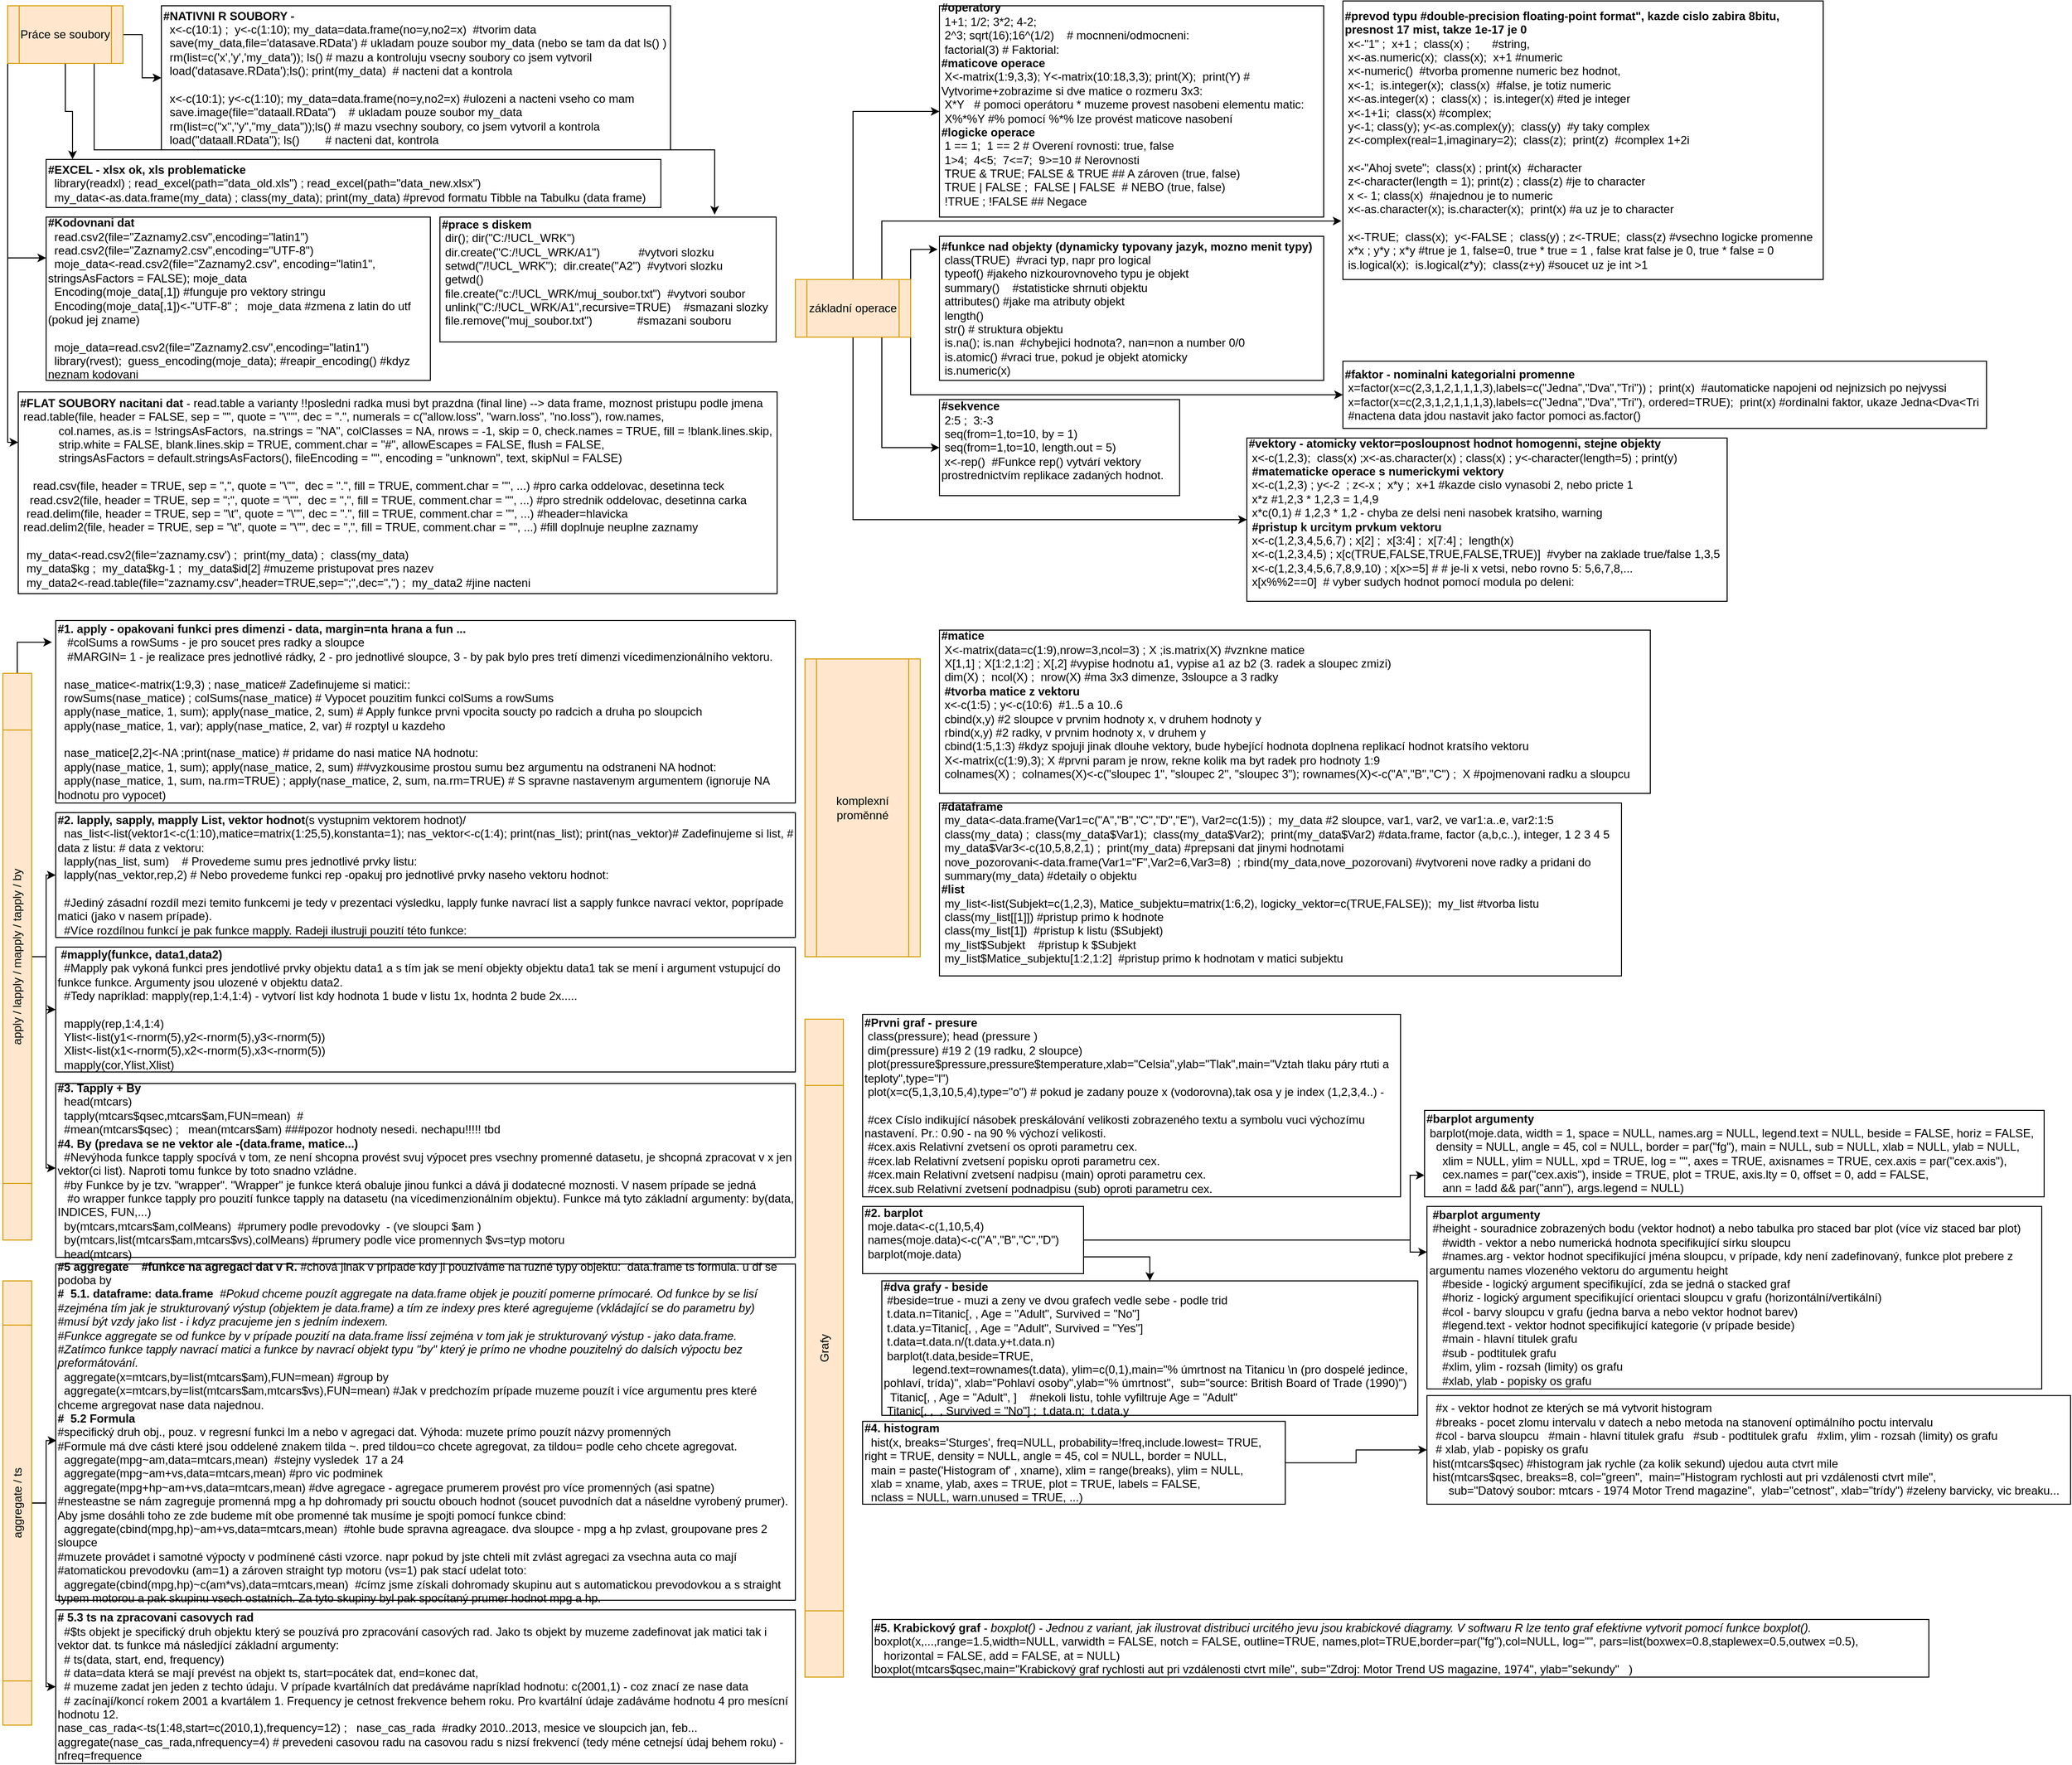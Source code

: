 <mxfile version="12.4.7" type="github">
  <diagram id="MKw7X9UcAvg8FJCNinnX" name="Page-1">
    <mxGraphModel dx="1851" dy="566" grid="1" gridSize="10" guides="1" tooltips="1" connect="1" arrows="1" fold="1" page="1" pageScale="1" pageWidth="827" pageHeight="1169" math="0" shadow="0">
      <root>
        <mxCell id="0"/>
        <mxCell id="1" parent="0"/>
        <mxCell id="dGhhYwrYM2k6FMBEav-u-1" value="&lt;div&gt;&lt;b&gt;#prace s diskem&lt;/b&gt;&lt;/div&gt;&lt;div&gt;&amp;nbsp;dir(); dir(&quot;C:/!UCL_WRK&quot;)&lt;/div&gt;&lt;div&gt;&amp;nbsp;dir.create(&quot;C:/!UCL_WRK/A1&quot;)&amp;nbsp; &amp;nbsp; &amp;nbsp; &amp;nbsp; &amp;nbsp; &amp;nbsp; #vytvori slozku&lt;/div&gt;&lt;div&gt;&amp;nbsp;setwd(&quot;/!UCL_WRK&quot;);&amp;nbsp; dir.create(&quot;A2&quot;)&amp;nbsp; #vytvori slozku&lt;/div&gt;&lt;div&gt;&amp;nbsp;getwd()&lt;/div&gt;&lt;div&gt;&amp;nbsp;file.create(&quot;c:/!UCL_WRK/muj_soubor.txt&quot;)&amp;nbsp; #vytvori soubor&lt;/div&gt;&lt;div&gt;&amp;nbsp;unlink(&quot;C:/!UCL_WRK/A1&quot;,recursive=TRUE)&amp;nbsp; &amp;nbsp; #smazani slozky&lt;/div&gt;&lt;div&gt;&amp;nbsp;file.remove(&quot;muj_soubor.txt&quot;)&amp;nbsp; &amp;nbsp; &amp;nbsp; &amp;nbsp; &amp;nbsp; &amp;nbsp; &amp;nbsp; #smazani souboru&lt;/div&gt;&lt;div&gt;&lt;br&gt;&lt;/div&gt;" style="rounded=0;whiteSpace=wrap;html=1;align=left;" vertex="1" parent="1">
          <mxGeometry x="-370" y="230" width="350" height="130" as="geometry"/>
        </mxCell>
        <mxCell id="dGhhYwrYM2k6FMBEav-u-3" value="&lt;div&gt;&lt;div&gt;&lt;b&gt;#operatory&lt;/b&gt;&lt;/div&gt;&lt;div&gt;&amp;nbsp;1+1; 1/2; 3*2; 4-2;&amp;nbsp;&lt;/div&gt;&lt;div&gt;&amp;nbsp;2^3; sqrt(16);16^(1/2)&amp;nbsp; &amp;nbsp; # mocnneni/odmocneni:&lt;/div&gt;&lt;div&gt;&amp;nbsp;factorial(3) # Faktorial:&lt;/div&gt;&lt;div&gt;&lt;b&gt;#maticove operace&lt;/b&gt;&lt;br&gt;&lt;/div&gt;&lt;div&gt;&amp;nbsp;X&amp;lt;-matrix(1:9,3,3); Y&amp;lt;-matrix(10:18,3,3); print(X);&amp;nbsp; print(Y) # Vytvorime+zobrazime si dve matice o rozmeru 3x3:&lt;/div&gt;&lt;div&gt;&amp;nbsp;X*Y&amp;nbsp; &amp;nbsp;# pomoci operátoru * muzeme provest nasobeni elementu matic:&lt;/div&gt;&lt;div&gt;&amp;nbsp;X%*%Y #% pomocí %*% lze provést maticove nasobení&lt;/div&gt;&lt;div&gt;&lt;b&gt;#logicke operace&lt;/b&gt;&lt;br&gt;&lt;/div&gt;&lt;div&gt;&amp;nbsp;1 == 1;&amp;nbsp; 1 == 2 # Overení rovnosti: true, false&lt;/div&gt;&lt;div&gt;&amp;nbsp;1&amp;gt;4;&amp;nbsp; 4&amp;lt;5;&amp;nbsp; 7&amp;lt;=7;&amp;nbsp; 9&amp;gt;=10 # Nerovnosti&lt;/div&gt;&lt;div&gt;&amp;nbsp;TRUE &amp;amp; TRUE; FALSE &amp;amp; TRUE ## A zároven (true, false)&lt;/div&gt;&lt;div&gt;&amp;nbsp;TRUE | FALSE ;&amp;nbsp; FALSE | FALSE&amp;nbsp; # NEBO (true, false)&lt;/div&gt;&lt;div&gt;&amp;nbsp;!TRUE ; !FALSE ## Negace&lt;/div&gt;&lt;/div&gt;&lt;div&gt;&lt;br&gt;&lt;/div&gt;" style="rounded=0;whiteSpace=wrap;html=1;align=left;" vertex="1" parent="1">
          <mxGeometry x="150" y="10" width="400" height="220" as="geometry"/>
        </mxCell>
        <mxCell id="dGhhYwrYM2k6FMBEav-u-4" value="&lt;div&gt;&lt;b&gt;#funkce nad objekty (dynamicky typovany jazyk, mozno menit typy)&lt;/b&gt;&lt;/div&gt;&lt;div&gt;&amp;nbsp;class(TRUE)&amp;nbsp; #vraci typ, napr pro logical&amp;nbsp;&lt;/div&gt;&lt;div&gt;&amp;nbsp;typeof() #jakeho nizkourovnoveho typu je objekt&lt;/div&gt;&lt;div&gt;&amp;nbsp;summary()&amp;nbsp; &amp;nbsp; #statisticke shrnuti objektu&lt;/div&gt;&lt;div&gt;&amp;nbsp;attributes() #jake ma atributy objekt&lt;/div&gt;&lt;div&gt;&amp;nbsp;length()&lt;/div&gt;&lt;div&gt;&amp;nbsp;str() # struktura objektu&lt;/div&gt;&lt;div&gt;&amp;nbsp;is.na(); is.nan&amp;nbsp; #chybejici hodnota?, nan=non a number 0/0&lt;/div&gt;&lt;div&gt;&amp;nbsp;is.atomic() #vraci true, pokud je objekt atomicky&lt;/div&gt;&lt;div&gt;&amp;nbsp;is.numeric(x)&lt;/div&gt;" style="rounded=0;whiteSpace=wrap;html=1;align=left;" vertex="1" parent="1">
          <mxGeometry x="150" y="250" width="400" height="150" as="geometry"/>
        </mxCell>
        <mxCell id="dGhhYwrYM2k6FMBEav-u-5" value="&lt;div&gt;&lt;b&gt;#prevod typu #double-precision floating-point format&quot;, kazde cislo zabira 8bitu, presnost 17 mist, takze 1e-17 je 0&lt;/b&gt;&lt;/div&gt;&lt;div&gt;&amp;nbsp;x&amp;lt;-&quot;1&quot; ;&amp;nbsp; x+1 ;&amp;nbsp; class(x) ;&amp;nbsp; &amp;nbsp; &amp;nbsp; &amp;nbsp;#string,&lt;/div&gt;&lt;div&gt;&amp;nbsp;x&amp;lt;-as.numeric(x);&amp;nbsp; class(x);&amp;nbsp; x+1 #numeric&lt;/div&gt;&lt;div&gt;&amp;nbsp;x&amp;lt;-numeric()&amp;nbsp; #tvorba promenne numeric bez hodnot,&amp;nbsp;&lt;/div&gt;&lt;div&gt;&amp;nbsp;x&amp;lt;-1;&amp;nbsp; is.integer(x);&amp;nbsp; class(x)&amp;nbsp; #false, je totiz numeric&lt;/div&gt;&lt;div&gt;&amp;nbsp;x&amp;lt;-as.integer(x) ;&amp;nbsp; class(x) ;&amp;nbsp; is.integer(x) #ted je integer&lt;/div&gt;&lt;div&gt;&amp;nbsp;x&amp;lt;-1+1i;&amp;nbsp; class(x) #complex;&amp;nbsp;&lt;/div&gt;&lt;div&gt;&amp;nbsp;y&amp;lt;-1; class(y); y&amp;lt;-as.complex(y);&amp;nbsp; class(y)&amp;nbsp; #y taky complex&lt;/div&gt;&lt;div&gt;&amp;nbsp;z&amp;lt;-complex(real=1,imaginary=2);&amp;nbsp; class(z);&amp;nbsp; print(z)&amp;nbsp; #complex 1+2i&lt;/div&gt;&lt;div&gt;&amp;nbsp;&lt;/div&gt;&lt;div&gt;&amp;nbsp;x&amp;lt;-&quot;Ahoj svete&quot;;&amp;nbsp; class(x) ; print(x)&amp;nbsp; #character&lt;/div&gt;&lt;div&gt;&amp;nbsp;z&amp;lt;-character(length = 1); print(z) ; class(z) #je to character&lt;/div&gt;&lt;div&gt;&amp;nbsp;x &amp;lt;- 1; class(x)&amp;nbsp; #najednou je to numeric&lt;/div&gt;&lt;div&gt;&amp;nbsp;x&amp;lt;-as.character(x); is.character(x);&amp;nbsp; print(x) #a uz je to character&lt;/div&gt;&lt;div&gt;&amp;nbsp;&lt;/div&gt;&lt;div&gt;&amp;nbsp;x&amp;lt;-TRUE;&amp;nbsp; class(x);&amp;nbsp; y&amp;lt;-FALSE ;&amp;nbsp; class(y) ; z&amp;lt;-TRUE;&amp;nbsp; class(z) #vsechno logicke promenne&lt;/div&gt;&lt;div&gt;&amp;nbsp;x*x ; y*y ; x*y #true je 1, false=0, true * true = 1 , false krat false je 0, true * false = 0&lt;/div&gt;&lt;div&gt;&amp;nbsp;is.logical(x);&amp;nbsp; is.logical(z*y);&amp;nbsp; class(z+y) #soucet uz je int &amp;gt;1&lt;/div&gt;" style="rounded=0;whiteSpace=wrap;html=1;align=left;" vertex="1" parent="1">
          <mxGeometry x="570" y="5" width="500" height="290" as="geometry"/>
        </mxCell>
        <mxCell id="dGhhYwrYM2k6FMBEav-u-6" value="&lt;div&gt;&lt;b&gt;#vektory - atomicky vektor=posloupnost hodnot homogenni, stejne objekty&lt;/b&gt;&lt;/div&gt;&lt;div&gt;&amp;nbsp;x&amp;lt;-c(1,2,3);&amp;nbsp; class(x) ;x&amp;lt;-as.character(x) ; class(x) ; y&amp;lt;-character(length=5) ; print(y)&lt;/div&gt;&lt;div&gt;&amp;nbsp;&lt;b&gt;#&lt;/b&gt;&lt;span&gt;&lt;b&gt;matematicke operace s numerickymi vektory&lt;/b&gt;&lt;/span&gt;&lt;/div&gt;&lt;div&gt;&lt;b&gt;&amp;nbsp;&lt;/b&gt;x&amp;lt;-c(1,2,3) ; y&amp;lt;-2&amp;nbsp; ; z&amp;lt;-x ;&amp;nbsp; x*y ;&amp;nbsp; x+1 #kazde cislo vynasobi 2, nebo pricte 1&lt;/div&gt;&lt;div&gt;&amp;nbsp;x*z #1,2,3 * 1,2,3 = 1,4,9&amp;nbsp;&lt;/div&gt;&lt;div&gt;&amp;nbsp;x*c(0,1) # 1,2,3 * 1,2 - chyba ze delsi neni nasobek kratsiho, warning&lt;/div&gt;&lt;div&gt;&amp;nbsp;&lt;span&gt;&lt;b&gt;#pristup k urcitym prvkum vektoru&lt;/b&gt;&lt;/span&gt;&lt;/div&gt;&lt;div&gt;&lt;b&gt;&amp;nbsp;&lt;/b&gt;x&amp;lt;-c(1,2,3,4,5,6,7) ; x[2] ;&amp;nbsp; x[3:4] ;&amp;nbsp; x[7:4] ;&amp;nbsp; length(x)&lt;/div&gt;&lt;div&gt;&amp;nbsp;x&amp;lt;-c(1,2,3,4,5) ; x[c(TRUE,FALSE,TRUE,FALSE,TRUE)]&amp;nbsp; #vyber na zaklade true/false 1,3,5&amp;nbsp;&lt;/div&gt;&lt;div&gt;&amp;nbsp;x&amp;lt;-c(1,2,3,4,5,6,7,8,9,10) ; x[x&amp;gt;=5] # # je-li x vetsi, nebo rovno 5: 5,6,7,8,...&lt;/div&gt;&lt;div&gt;&amp;nbsp;x[x%%2==0]&amp;nbsp; # vyber sudych hodnot pomocí modula po deleni:&amp;nbsp;&lt;/div&gt;&lt;div&gt;&amp;nbsp;&lt;/div&gt;" style="rounded=0;whiteSpace=wrap;html=1;align=left;" vertex="1" parent="1">
          <mxGeometry x="470" y="460" width="500" height="170" as="geometry"/>
        </mxCell>
        <mxCell id="dGhhYwrYM2k6FMBEav-u-8" value="&lt;div&gt;&lt;b&gt;#sekvence&amp;nbsp;&lt;/b&gt;&lt;/div&gt;&lt;div&gt;&amp;nbsp;2:5 ;&amp;nbsp; 3:-3&lt;/div&gt;&lt;div&gt;&amp;nbsp;seq(from=1,to=10, by = 1)&lt;/div&gt;&lt;div&gt;&amp;nbsp;seq(from=1,to=10, length.out = 5)&lt;/div&gt;&lt;div&gt;&amp;nbsp;x&amp;lt;-rep()&amp;nbsp; #Funkce rep() vytvárí vektory prostrednictvím replikace zadaných hodnot.&lt;/div&gt;&lt;div&gt;&lt;br&gt;&lt;/div&gt;" style="rounded=0;whiteSpace=wrap;html=1;align=left;" vertex="1" parent="1">
          <mxGeometry x="150" y="420" width="250" height="100" as="geometry"/>
        </mxCell>
        <mxCell id="dGhhYwrYM2k6FMBEav-u-11" value="&lt;div&gt;&lt;b&gt;#matice&amp;nbsp;&lt;/b&gt;&lt;/div&gt;&lt;div&gt;&amp;nbsp;X&amp;lt;-matrix(data=c(1:9),nrow=3,ncol=3) ; X ;is.matrix(X) #vznkne matice&amp;nbsp;&lt;/div&gt;&lt;div&gt;&amp;nbsp;X[1,1] ; X[1:2,1:2] ; X[,2] #vypise hodnotu a1, vypise a1 az b2 (3. radek a sloupec zmizi)&lt;/div&gt;&lt;div&gt;&amp;nbsp;dim(X) ;&amp;nbsp; ncol(X) ;&amp;nbsp; nrow(X) #ma 3x3 dimenze, 3sloupce a 3 radky&lt;/div&gt;&lt;div&gt;&lt;b&gt;&amp;nbsp;#tvorba matice z vektoru&lt;/b&gt;&lt;br&gt;&lt;/div&gt;&lt;div&gt;&amp;nbsp;x&amp;lt;-c(1:5) ; y&amp;lt;-c(10:6)&amp;nbsp; #1..5 a 10..6&lt;/div&gt;&lt;div&gt;&amp;nbsp;cbind(x,y) #2 sloupce v prvnim hodnoty x, v druhem hodnoty y&lt;/div&gt;&lt;div&gt;&amp;nbsp;rbind(x,y) #2 radky, v prvnim hodnoty x, v druhem y&lt;/div&gt;&lt;div&gt;&amp;nbsp;cbind(1:5,1:3) #kdyz spojuji jinak dlouhe vektory, bude hybející hodnota doplnena replikací hodnot kratsího vektoru&lt;/div&gt;&lt;div&gt;&lt;span&gt;&amp;nbsp;X&amp;lt;-matrix(c(1:9),3); X #prvni param je nrow, rekne kolik ma byt radek pro hodnoty 1:9&lt;/span&gt;&lt;br&gt;&lt;/div&gt;&lt;div&gt;&amp;nbsp;colnames(X) ;&amp;nbsp; colnames(X)&amp;lt;-c(&quot;sloupec 1&quot;, &quot;sloupec 2&quot;, &quot;sloupec 3&quot;); rownames(X)&amp;lt;-c(&quot;A&quot;,&quot;B&quot;,&quot;C&quot;) ;&amp;nbsp; X #pojmenovani radku a sloupcu&lt;/div&gt;&lt;div&gt;&lt;br&gt;&lt;/div&gt;" style="rounded=0;whiteSpace=wrap;html=1;align=left;" vertex="1" parent="1">
          <mxGeometry x="150" y="660" width="740" height="170" as="geometry"/>
        </mxCell>
        <mxCell id="dGhhYwrYM2k6FMBEav-u-12" value="&lt;div&gt;&lt;b&gt;#dataframe&lt;/b&gt;&lt;/div&gt;&lt;div&gt;&amp;nbsp;my_data&amp;lt;-data.frame(Var1=c(&quot;A&quot;,&quot;B&quot;,&quot;C&quot;,&quot;D&quot;,&quot;E&quot;), Var2=c(1:5)) ;&amp;nbsp; my_data #2 sloupce, var1, var2, ve var1:a..e, var2:1:5&lt;/div&gt;&lt;div&gt;&amp;nbsp;class(my_data) ;&amp;nbsp; class(my_data$Var1);&amp;nbsp; class(my_data$Var2);&amp;nbsp; print(my_data$Var2) #data.frame, factor (a,b,c..), integer, 1 2 3 4 5&lt;/div&gt;&lt;div&gt;&amp;nbsp;my_data$Var3&amp;lt;-c(10,5,8,2,1) ;&amp;nbsp; print(my_data) #prepsani dat jinymi hodnotami&lt;/div&gt;&lt;div&gt;&amp;nbsp;nove_pozorovani&amp;lt;-data.frame(Var1=&quot;F&quot;,Var2=6,Var3=8)&amp;nbsp; ; rbind(my_data,nove_pozorovani) #vytvoreni nove radky a pridani do&amp;nbsp;&lt;/div&gt;&lt;div&gt;&amp;nbsp;summary(my_data) #detaily o objektu&lt;/div&gt;&lt;div&gt;&lt;div&gt;&lt;b&gt;#list&lt;/b&gt;&lt;/div&gt;&lt;div&gt;&amp;nbsp;my_list&amp;lt;-list(Subjekt=c(1,2,3), Matice_subjektu=matrix(1:6,2), logicky_vektor=c(TRUE,FALSE));&amp;nbsp; my_list #tvorba listu&lt;/div&gt;&lt;div&gt;&amp;nbsp;class(my_list[[1]]) #pristup primo k hodnote&lt;/div&gt;&lt;div&gt;&amp;nbsp;class(my_list[1])&amp;nbsp; #pristup k listu ($Subjekt)&lt;/div&gt;&lt;div&gt;&amp;nbsp;my_list$Subjekt&amp;nbsp; &amp;nbsp; #pristup k $Subjekt&lt;/div&gt;&lt;div&gt;&amp;nbsp;my_list$Matice_subjektu[1:2,1:2]&amp;nbsp; #pristup primo k hodnotam v matici subjektu&lt;/div&gt;&lt;/div&gt;&lt;div&gt;&lt;br&gt;&lt;/div&gt;" style="rounded=0;whiteSpace=wrap;html=1;align=left;" vertex="1" parent="1">
          <mxGeometry x="150" y="840" width="710" height="180" as="geometry"/>
        </mxCell>
        <mxCell id="dGhhYwrYM2k6FMBEav-u-13" value="&lt;div&gt;&lt;b&gt;#faktor - nominalni kategorialni promenne&lt;/b&gt;&lt;/div&gt;&lt;div&gt;&amp;nbsp;x=factor(x=c(2,3,1,2,1,1,1,3),labels=c(&quot;Jedna&quot;,&quot;Dva&quot;,&quot;Tri&quot;)) ;&amp;nbsp; print(x)&amp;nbsp; #automaticke napojeni od nejnizsich po nejvyssi&lt;/div&gt;&lt;div&gt;&amp;nbsp;x=factor(x=c(2,3,1,2,1,1,1,3),labels=c(&quot;Jedna&quot;,&quot;Dva&quot;,&quot;Tri&quot;), ordered=TRUE);&amp;nbsp; print(x) #ordinalni faktor, ukaze Jedna&amp;lt;Dva&amp;lt;Tri&lt;/div&gt;&lt;div&gt;&amp;nbsp;#nactena data jdou nastavit jako factor pomoci as.factor()&lt;/div&gt;" style="rounded=0;whiteSpace=wrap;html=1;align=left;" vertex="1" parent="1">
          <mxGeometry x="570" y="380" width="670" height="70" as="geometry"/>
        </mxCell>
        <mxCell id="dGhhYwrYM2k6FMBEav-u-14" value="&lt;div&gt;&lt;b&gt;#FLAT SOUBORY nacitani dat &lt;/b&gt;- read.table a varianty !!posledni radka musi byt prazdna (final line) --&amp;gt; data frame, moznost pristupu podle jmena&lt;/div&gt;&lt;div&gt;&amp;nbsp;read.table(file, header = FALSE, sep = &quot;&quot;, quote = &quot;\&quot;&#39;&quot;, dec = &quot;.&quot;, numerals = c(&quot;allow.loss&quot;, &quot;warn.loss&quot;, &quot;no.loss&quot;), row.names,&amp;nbsp;&lt;/div&gt;&lt;div&gt;&amp;nbsp; &amp;nbsp; &amp;nbsp; &amp;nbsp; &amp;nbsp; &amp;nbsp; col.names, as.is = !stringsAsFactors,&amp;nbsp; na.strings = &quot;NA&quot;, colClasses = NA, nrows = -1, skip = 0, check.names = TRUE, fill = !blank.lines.skip,&lt;/div&gt;&lt;div&gt;&amp;nbsp; &amp;nbsp; &amp;nbsp; &amp;nbsp; &amp;nbsp; &amp;nbsp; strip.white = FALSE, blank.lines.skip = TRUE, comment.char = &quot;#&quot;, allowEscapes = FALSE, flush = FALSE,&amp;nbsp;&lt;/div&gt;&lt;div&gt;&amp;nbsp; &amp;nbsp; &amp;nbsp; &amp;nbsp; &amp;nbsp; &amp;nbsp; stringsAsFactors = default.stringsAsFactors(), fileEncoding = &quot;&quot;, encoding = &quot;unknown&quot;, text, skipNul = FALSE)&lt;/div&gt;&lt;div&gt;&amp;nbsp;&amp;nbsp;&lt;/div&gt;&lt;div&gt;&amp;nbsp; &amp;nbsp; read.csv(file, header = TRUE, sep = &quot;,&quot;, quote = &quot;\&quot;&quot;,&amp;nbsp; dec = &quot;.&quot;, fill = TRUE, comment.char = &quot;&quot;, ...) #pro carka oddelovac, desetinna teck&lt;/div&gt;&lt;div&gt;&amp;nbsp; &amp;nbsp;read.csv2(file, header = TRUE, sep = &quot;;&quot;, quote = &quot;\&quot;&quot;,&amp;nbsp; dec = &quot;,&quot;, fill = TRUE, comment.char = &quot;&quot;, ...) #pro strednik oddelovac, desetinna carka&lt;/div&gt;&lt;div&gt;&amp;nbsp; read.delim(file, header = TRUE, sep = &quot;\t&quot;, quote = &quot;\&quot;&quot;, dec = &quot;.&quot;, fill = TRUE, comment.char = &quot;&quot;, ...) #header=hlavicka&lt;/div&gt;&lt;div&gt;&amp;nbsp;read.delim2(file, header = TRUE, sep = &quot;\t&quot;, quote = &quot;\&quot;&quot;, dec = &quot;,&quot;, fill = TRUE, comment.char = &quot;&quot;, ...) #fill doplnuje neuplne zaznamy&lt;/div&gt;&lt;div&gt;&amp;nbsp;&lt;/div&gt;&lt;div&gt;&amp;nbsp; my_data&amp;lt;-read.csv2(file=&#39;zaznamy.csv&#39;) ;&amp;nbsp; print(my_data) ;&amp;nbsp; class(my_data)&lt;/div&gt;&lt;div&gt;&amp;nbsp; my_data$kg ;&amp;nbsp; my_data$kg-1 ;&amp;nbsp; my_data$id[2] #muzeme pristupovat pres nazev&lt;/div&gt;&lt;div&gt;&amp;nbsp; my_data2&amp;lt;-read.table(file=&quot;zaznamy.csv&quot;,header=TRUE,sep=&quot;;&quot;,dec=&quot;,&quot;) ;&amp;nbsp; my_data2 #jine nacteni&lt;/div&gt;" style="rounded=0;whiteSpace=wrap;html=1;align=left;" vertex="1" parent="1">
          <mxGeometry x="-809" y="412" width="790" height="210" as="geometry"/>
        </mxCell>
        <mxCell id="dGhhYwrYM2k6FMBEav-u-15" value="&lt;div&gt;&lt;b&gt;#NATIVNI R SOUBORY -&amp;nbsp; &amp;nbsp;&lt;/b&gt;&lt;/div&gt;&lt;div&gt;&amp;nbsp; x&amp;lt;-c(10:1) ;&amp;nbsp; y&amp;lt;-c(1:10); my_data=data.frame(no=y,no2=x)&amp;nbsp; #tvorim data&lt;/div&gt;&lt;div&gt;&amp;nbsp; save(my_data,file=&#39;datasave.RData&#39;) # ukladam pouze soubor my_data (nebo se tam da dat ls() )&lt;/div&gt;&lt;div&gt;&amp;nbsp; rm(list=c(&#39;x&#39;,&#39;y&#39;,&#39;my_data&#39;)); ls() # mazu a kontroluju vsecny soubory co jsem vytvoril&lt;/div&gt;&lt;div&gt;&amp;nbsp; load(&#39;datasave.RData&#39;);ls(); print(my_data)&amp;nbsp; # nacteni dat a kontrola&lt;/div&gt;&lt;div&gt;&amp;nbsp;&amp;nbsp;&lt;/div&gt;&lt;div&gt;&amp;nbsp; x&amp;lt;-c(10:1); y&amp;lt;-c(1:10); my_data=data.frame(no=y,no2=x) #ulozeni a nacteni vseho co mam&lt;/div&gt;&lt;div&gt;&amp;nbsp; save.image(file=&quot;dataall.RData&quot;)&amp;nbsp; &amp;nbsp; # ukladam pouze soubor my_data&lt;/div&gt;&lt;div&gt;&amp;nbsp; rm(list=c(&quot;x&quot;,&quot;y&quot;,&quot;my_data&quot;));ls() # mazu vsechny soubory, co jsem vytvoril a kontrola&lt;/div&gt;&lt;div&gt;&amp;nbsp; load(&quot;dataall.RData&quot;); ls()&amp;nbsp; &amp;nbsp; &amp;nbsp; &amp;nbsp; # nacteni dat, kontrola&lt;/div&gt;" style="rounded=0;whiteSpace=wrap;html=1;align=left;" vertex="1" parent="1">
          <mxGeometry x="-660" y="10" width="530" height="150" as="geometry"/>
        </mxCell>
        <mxCell id="dGhhYwrYM2k6FMBEav-u-16" value="&lt;div&gt;&lt;b&gt;#EXCEL - xlsx ok, xls problematicke&lt;/b&gt;&lt;/div&gt;&lt;div&gt;&amp;nbsp; library(readxl) ; read_excel(path=&quot;data_old.xls&quot;) ; read_excel(path=&quot;data_new.xlsx&quot;)&lt;/div&gt;&lt;div&gt;&amp;nbsp; my_data&amp;lt;-as.data.frame(my_data) ; class(my_data); print(my_data) #prevod formatu Tibble na Tabulku (data frame)&lt;/div&gt;" style="rounded=0;whiteSpace=wrap;html=1;align=left;" vertex="1" parent="1">
          <mxGeometry x="-780" y="170.0" width="640" height="50" as="geometry"/>
        </mxCell>
        <mxCell id="dGhhYwrYM2k6FMBEav-u-17" value="&lt;div&gt;&amp;nbsp;&amp;nbsp;&lt;/div&gt;&lt;div&gt;&lt;b&gt;#Kodovnani dat&lt;/b&gt;&lt;/div&gt;&lt;div&gt;&amp;nbsp; read.csv2(file=&quot;Zaznamy2.csv&quot;,encoding=&quot;latin1&quot;)&lt;/div&gt;&lt;div&gt;&amp;nbsp; read.csv2(file=&quot;Zaznamy2.csv&quot;,encoding=&quot;UTF-8&quot;)&lt;/div&gt;&lt;div&gt;&amp;nbsp; moje_data&amp;lt;-read.csv2(file=&quot;Zaznamy2.csv&quot;, encoding=&quot;latin1&quot;, stringsAsFactors = FALSE); moje_data&lt;/div&gt;&lt;div&gt;&amp;nbsp; Encoding(moje_data[,1]) #funguje pro vektory stringu&lt;/div&gt;&lt;div&gt;&amp;nbsp; Encoding(moje_data[,1])&amp;lt;-&quot;UTF-8&quot; ;&amp;nbsp; &amp;nbsp;moje_data #zmena z latin do utf (pokud jej zname)&lt;/div&gt;&lt;div&gt;&amp;nbsp;&amp;nbsp;&lt;/div&gt;&lt;div&gt;&amp;nbsp; moje_data=read.csv2(file=&quot;Zaznamy2.csv&quot;,encoding=&quot;latin1&quot;)&amp;nbsp;&lt;/div&gt;&lt;div&gt;&amp;nbsp; library(rvest);&amp;nbsp; guess_encoding(moje_data); #reapir_encoding() #kdyz neznam kodovani&lt;span&gt;&amp;nbsp;&lt;/span&gt;&lt;/div&gt;&lt;div&gt;&amp;nbsp;&amp;nbsp;&lt;/div&gt;" style="rounded=0;whiteSpace=wrap;html=1;align=left;" vertex="1" parent="1">
          <mxGeometry x="-780" y="230" width="400" height="170" as="geometry"/>
        </mxCell>
        <mxCell id="dGhhYwrYM2k6FMBEav-u-19" style="edgeStyle=orthogonalEdgeStyle;rounded=0;orthogonalLoop=1;jettySize=auto;html=1;" edge="1" parent="1" source="dGhhYwrYM2k6FMBEav-u-18" target="dGhhYwrYM2k6FMBEav-u-15">
          <mxGeometry relative="1" as="geometry"/>
        </mxCell>
        <mxCell id="dGhhYwrYM2k6FMBEav-u-20" style="edgeStyle=orthogonalEdgeStyle;rounded=0;orthogonalLoop=1;jettySize=auto;html=1;entryX=0.043;entryY=-0.004;entryDx=0;entryDy=0;entryPerimeter=0;" edge="1" parent="1" source="dGhhYwrYM2k6FMBEav-u-18" target="dGhhYwrYM2k6FMBEav-u-16">
          <mxGeometry relative="1" as="geometry"/>
        </mxCell>
        <mxCell id="dGhhYwrYM2k6FMBEav-u-21" style="edgeStyle=orthogonalEdgeStyle;rounded=0;orthogonalLoop=1;jettySize=auto;html=1;exitX=0;exitY=1;exitDx=0;exitDy=0;entryX=0;entryY=0.25;entryDx=0;entryDy=0;" edge="1" parent="1" source="dGhhYwrYM2k6FMBEav-u-18" target="dGhhYwrYM2k6FMBEav-u-17">
          <mxGeometry relative="1" as="geometry"/>
        </mxCell>
        <mxCell id="dGhhYwrYM2k6FMBEav-u-22" style="edgeStyle=orthogonalEdgeStyle;rounded=0;orthogonalLoop=1;jettySize=auto;html=1;exitX=0.75;exitY=1;exitDx=0;exitDy=0;entryX=0.817;entryY=-0.02;entryDx=0;entryDy=0;entryPerimeter=0;" edge="1" parent="1" source="dGhhYwrYM2k6FMBEav-u-18" target="dGhhYwrYM2k6FMBEav-u-1">
          <mxGeometry relative="1" as="geometry">
            <Array as="points">
              <mxPoint x="-730" y="160"/>
              <mxPoint x="-84" y="160"/>
            </Array>
          </mxGeometry>
        </mxCell>
        <mxCell id="dGhhYwrYM2k6FMBEav-u-46" style="edgeStyle=orthogonalEdgeStyle;rounded=0;orthogonalLoop=1;jettySize=auto;html=1;exitX=0;exitY=1;exitDx=0;exitDy=0;entryX=0;entryY=0.25;entryDx=0;entryDy=0;" edge="1" parent="1" source="dGhhYwrYM2k6FMBEav-u-18" target="dGhhYwrYM2k6FMBEav-u-14">
          <mxGeometry relative="1" as="geometry">
            <Array as="points">
              <mxPoint x="-820" y="465"/>
            </Array>
          </mxGeometry>
        </mxCell>
        <mxCell id="dGhhYwrYM2k6FMBEav-u-18" value="Práce se soubory" style="shape=process;whiteSpace=wrap;html=1;backgroundOutline=1;fillColor=#ffe6cc;strokeColor=#d79b00;" vertex="1" parent="1">
          <mxGeometry x="-820" y="10" width="120" height="60" as="geometry"/>
        </mxCell>
        <mxCell id="dGhhYwrYM2k6FMBEav-u-25" style="edgeStyle=orthogonalEdgeStyle;rounded=0;orthogonalLoop=1;jettySize=auto;html=1;exitX=0.5;exitY=0;exitDx=0;exitDy=0;entryX=0;entryY=0.5;entryDx=0;entryDy=0;" edge="1" parent="1" source="dGhhYwrYM2k6FMBEav-u-23" target="dGhhYwrYM2k6FMBEav-u-3">
          <mxGeometry relative="1" as="geometry"/>
        </mxCell>
        <mxCell id="dGhhYwrYM2k6FMBEav-u-26" style="edgeStyle=orthogonalEdgeStyle;rounded=0;orthogonalLoop=1;jettySize=auto;html=1;exitX=0.75;exitY=0;exitDx=0;exitDy=0;entryX=-0.003;entryY=0.79;entryDx=0;entryDy=0;entryPerimeter=0;" edge="1" parent="1" source="dGhhYwrYM2k6FMBEav-u-23" target="dGhhYwrYM2k6FMBEav-u-5">
          <mxGeometry relative="1" as="geometry"/>
        </mxCell>
        <mxCell id="dGhhYwrYM2k6FMBEav-u-27" style="edgeStyle=orthogonalEdgeStyle;rounded=0;orthogonalLoop=1;jettySize=auto;html=1;exitX=1;exitY=0;exitDx=0;exitDy=0;entryX=-0.005;entryY=0.091;entryDx=0;entryDy=0;entryPerimeter=0;" edge="1" parent="1" source="dGhhYwrYM2k6FMBEav-u-23" target="dGhhYwrYM2k6FMBEav-u-4">
          <mxGeometry relative="1" as="geometry"/>
        </mxCell>
        <mxCell id="dGhhYwrYM2k6FMBEav-u-28" style="edgeStyle=orthogonalEdgeStyle;rounded=0;orthogonalLoop=1;jettySize=auto;html=1;exitX=1;exitY=1;exitDx=0;exitDy=0;entryX=0;entryY=0.5;entryDx=0;entryDy=0;" edge="1" parent="1" source="dGhhYwrYM2k6FMBEav-u-23" target="dGhhYwrYM2k6FMBEav-u-13">
          <mxGeometry relative="1" as="geometry"/>
        </mxCell>
        <mxCell id="dGhhYwrYM2k6FMBEav-u-29" style="edgeStyle=orthogonalEdgeStyle;rounded=0;orthogonalLoop=1;jettySize=auto;html=1;exitX=0.75;exitY=1;exitDx=0;exitDy=0;entryX=0;entryY=0.5;entryDx=0;entryDy=0;" edge="1" parent="1" source="dGhhYwrYM2k6FMBEav-u-23" target="dGhhYwrYM2k6FMBEav-u-8">
          <mxGeometry relative="1" as="geometry"/>
        </mxCell>
        <mxCell id="dGhhYwrYM2k6FMBEav-u-30" style="edgeStyle=orthogonalEdgeStyle;rounded=0;orthogonalLoop=1;jettySize=auto;html=1;exitX=0.5;exitY=1;exitDx=0;exitDy=0;entryX=0;entryY=0.5;entryDx=0;entryDy=0;" edge="1" parent="1" source="dGhhYwrYM2k6FMBEav-u-23" target="dGhhYwrYM2k6FMBEav-u-6">
          <mxGeometry relative="1" as="geometry"/>
        </mxCell>
        <mxCell id="dGhhYwrYM2k6FMBEav-u-23" value="základní operace" style="shape=process;whiteSpace=wrap;html=1;backgroundOutline=1;fillColor=#ffe6cc;strokeColor=#d79b00;" vertex="1" parent="1">
          <mxGeometry y="295" width="120" height="60" as="geometry"/>
        </mxCell>
        <mxCell id="dGhhYwrYM2k6FMBEav-u-24" value="komplexní proměnné" style="shape=process;whiteSpace=wrap;html=1;backgroundOutline=1;fillColor=#ffe6cc;strokeColor=#d79b00;" vertex="1" parent="1">
          <mxGeometry x="10" y="690" width="120" height="310" as="geometry"/>
        </mxCell>
        <mxCell id="dGhhYwrYM2k6FMBEav-u-31" value="&lt;div&gt;&lt;b&gt;#Prvni graf - presure&lt;/b&gt;&lt;/div&gt;&lt;div&gt;&amp;nbsp;class(pressure); head (pressure )&lt;/div&gt;&lt;div&gt;&amp;nbsp;dim(pressure) #19 2 (19 radku, 2 sloupce)&lt;/div&gt;&lt;div&gt;&amp;nbsp;plot(pressure$pressure,pressure$temperature,xlab=&quot;Celsia&quot;,ylab=&quot;Tlak&quot;,main=&quot;Vztah tlaku páry rtuti a teploty&quot;,type=&quot;l&quot;)&lt;/div&gt;&lt;div&gt;&amp;nbsp;plot(x=c(5,1,3,10,5,4),type=&quot;o&quot;) # pokud je zadany pouze x (vodorovna),tak osa y je index (1,2,3,4..) -&amp;nbsp;&lt;/div&gt;&lt;div&gt;&amp;nbsp;&lt;/div&gt;&lt;div&gt;&amp;nbsp;#cex&lt;span style=&quot;white-space: pre&quot;&gt;	&lt;/span&gt;Císlo indikující násobek preskálování velikosti zobrazeného textu a symbolu vuci výchozímu nastavení. Pr.: 0.90 - na 90 % výchozí velikosti.&lt;/div&gt;&lt;div&gt;&amp;nbsp;#cex.axis&lt;span style=&quot;white-space: pre&quot;&gt;	&lt;/span&gt;Relativní zvetsení os oproti parametru cex.&lt;/div&gt;&lt;div&gt;&amp;nbsp;#cex.lab&lt;span style=&quot;white-space: pre&quot;&gt;	&lt;/span&gt;Relativní zvetsení popisku oproti parametru cex.&lt;/div&gt;&lt;div&gt;&amp;nbsp;#cex.main&lt;span style=&quot;white-space: pre&quot;&gt;	&lt;/span&gt;Relativní zvetsení nadpisu (main) oproti parametru cex.&lt;/div&gt;&lt;div&gt;&amp;nbsp;#cex.sub&lt;span style=&quot;white-space: pre&quot;&gt;	&lt;/span&gt;Relativní zvetsení podnadpisu (sub) oproti parametru cex.&lt;/div&gt;" style="rounded=0;whiteSpace=wrap;html=1;align=left;" vertex="1" parent="1">
          <mxGeometry x="70" y="1060" width="560" height="190" as="geometry"/>
        </mxCell>
        <mxCell id="dGhhYwrYM2k6FMBEav-u-32" value="Grafy" style="shape=process;whiteSpace=wrap;html=1;backgroundOutline=1;fillColor=#ffe6cc;strokeColor=#d79b00;rotation=-90;" vertex="1" parent="1">
          <mxGeometry x="-312.5" y="1387.5" width="685" height="40" as="geometry"/>
        </mxCell>
        <mxCell id="dGhhYwrYM2k6FMBEav-u-39" style="edgeStyle=orthogonalEdgeStyle;rounded=0;orthogonalLoop=1;jettySize=auto;html=1;entryX=0;entryY=0.75;entryDx=0;entryDy=0;" edge="1" parent="1" source="dGhhYwrYM2k6FMBEav-u-33" target="dGhhYwrYM2k6FMBEav-u-34">
          <mxGeometry relative="1" as="geometry">
            <Array as="points">
              <mxPoint x="640" y="1295"/>
              <mxPoint x="640" y="1228"/>
            </Array>
          </mxGeometry>
        </mxCell>
        <mxCell id="dGhhYwrYM2k6FMBEav-u-40" style="edgeStyle=orthogonalEdgeStyle;rounded=0;orthogonalLoop=1;jettySize=auto;html=1;exitX=1;exitY=0.5;exitDx=0;exitDy=0;entryX=0;entryY=0.25;entryDx=0;entryDy=0;" edge="1" parent="1" source="dGhhYwrYM2k6FMBEav-u-33" target="dGhhYwrYM2k6FMBEav-u-35">
          <mxGeometry relative="1" as="geometry">
            <mxPoint x="550" y="1295" as="targetPoint"/>
            <Array as="points">
              <mxPoint x="640" y="1295"/>
              <mxPoint x="640" y="1308"/>
            </Array>
          </mxGeometry>
        </mxCell>
        <mxCell id="dGhhYwrYM2k6FMBEav-u-41" style="edgeStyle=orthogonalEdgeStyle;rounded=0;orthogonalLoop=1;jettySize=auto;html=1;exitX=1;exitY=0.75;exitDx=0;exitDy=0;entryX=0.5;entryY=0;entryDx=0;entryDy=0;" edge="1" parent="1" source="dGhhYwrYM2k6FMBEav-u-33" target="dGhhYwrYM2k6FMBEav-u-36">
          <mxGeometry relative="1" as="geometry"/>
        </mxCell>
        <mxCell id="dGhhYwrYM2k6FMBEav-u-33" value="&lt;div&gt;&lt;b&gt;#2. barplot&lt;/b&gt;&lt;/div&gt;&lt;div&gt;&amp;nbsp;moje.data&amp;lt;-c(1,10,5,4)&lt;/div&gt;&lt;div&gt;&amp;nbsp;names(moje.data)&amp;lt;-c(&quot;A&quot;,&quot;B&quot;,&quot;C&quot;,&quot;D&quot;)&lt;/div&gt;&lt;div&gt;&amp;nbsp;barplot(moje.data)&lt;/div&gt;&lt;div&gt;&lt;br&gt;&lt;/div&gt;" style="rounded=0;whiteSpace=wrap;html=1;align=left;" vertex="1" parent="1">
          <mxGeometry x="70" y="1260" width="230" height="70" as="geometry"/>
        </mxCell>
        <mxCell id="dGhhYwrYM2k6FMBEav-u-34" value="&lt;div&gt;&lt;b&gt;#barplot argumenty&lt;/b&gt;&lt;/div&gt;&lt;div&gt;&amp;nbsp;barplot(moje.data, width = 1, space = NULL,&amp;nbsp;&lt;span&gt;names.arg = NULL, legend.text = NULL, beside = FALSE,&lt;/span&gt;&lt;span&gt;&amp;nbsp;horiz = FALSE,&amp;nbsp; &amp;nbsp; &amp;nbsp; &amp;nbsp;density = NULL, angle = 45,&amp;nbsp;&lt;/span&gt;&lt;span&gt;col = NULL, border = par(&quot;fg&quot;),&amp;nbsp;&lt;/span&gt;&lt;span&gt;main = NULL, sub = NULL, xlab = NULL, ylab = NULL,&lt;/span&gt;&lt;/div&gt;&lt;div&gt;&amp;nbsp; &amp;nbsp; &amp;nbsp;xlim = NULL, ylim = NULL, xpd = TRUE, log = &quot;&quot;,&lt;span&gt;&amp;nbsp;axes = TRUE, axisnames = TRUE,&amp;nbsp;&lt;/span&gt;&lt;span&gt;cex.axis = par(&quot;cex.axis&quot;),&amp;nbsp; &amp;nbsp; &amp;nbsp; &amp;nbsp; &amp;nbsp; &amp;nbsp; &amp;nbsp; &amp;nbsp; &amp;nbsp;cex.names = par(&quot;cex.axis&quot;),&amp;nbsp;&lt;/span&gt;&lt;span&gt;inside = TRUE, plot = TRUE, axis.lty = 0, offset = 0,&amp;nbsp;&lt;/span&gt;&lt;span&gt;add = FALSE,&amp;nbsp;&lt;/span&gt;&lt;/div&gt;&lt;div&gt;&lt;span&gt;&amp;nbsp; &amp;nbsp; &amp;nbsp;ann = !add &amp;amp;&amp;amp; par(&quot;ann&quot;), args.legend = NULL)&lt;/span&gt;&lt;/div&gt;" style="rounded=0;whiteSpace=wrap;html=1;align=left;" vertex="1" parent="1">
          <mxGeometry x="655" y="1160" width="645" height="90" as="geometry"/>
        </mxCell>
        <mxCell id="dGhhYwrYM2k6FMBEav-u-35" value="&lt;div&gt;&amp;nbsp;&lt;b&gt;#barplot argumenty&lt;/b&gt;&lt;/div&gt;&lt;div&gt;&amp;nbsp;#height - souradnice zobrazených bodu (vektor hodnot) a nebo tabulka pro staced bar plot (více viz staced bar plot)&lt;/div&gt;&lt;div&gt;&amp;nbsp; &amp;nbsp; #width - vektor a nebo numerická hodnota specifikující sírku sloupcu&lt;/div&gt;&lt;div&gt;&amp;nbsp; &amp;nbsp; #names.arg - vektor hodnot specifikující jména sloupcu, v prípade, kdy není zadefinovaný, funkce plot prebere z argumentu names vlozeného vektoru do argumentu height&lt;/div&gt;&lt;div&gt;&amp;nbsp; &amp;nbsp; #beside - logický argument specifikující, zda se jedná o stacked graf&lt;/div&gt;&lt;div&gt;&amp;nbsp; &amp;nbsp; #horiz - logický argument specifikující orientaci sloupcu v grafu (horizontální/vertikální)&lt;/div&gt;&lt;div&gt;&amp;nbsp; &amp;nbsp; #col - barvy sloupcu v grafu (jedna barva a nebo vektor hodnot barev)&lt;/div&gt;&lt;div&gt;&amp;nbsp; &amp;nbsp; #legend.text - vektor hodnot specifikující kategorie (v prípade beside)&lt;/div&gt;&lt;div&gt;&amp;nbsp; &amp;nbsp; #main - hlavní titulek grafu&lt;/div&gt;&lt;div&gt;&amp;nbsp; &amp;nbsp; #sub - podtitulek grafu&lt;/div&gt;&lt;div&gt;&amp;nbsp; &amp;nbsp; #xlim, ylim - rozsah (limity) os grafu&lt;/div&gt;&lt;div&gt;&amp;nbsp; &amp;nbsp; #xlab, ylab - popisky os grafu&lt;/div&gt;" style="rounded=0;whiteSpace=wrap;html=1;align=left;" vertex="1" parent="1">
          <mxGeometry x="657.5" y="1260" width="640" height="190" as="geometry"/>
        </mxCell>
        <mxCell id="dGhhYwrYM2k6FMBEav-u-36" value="&lt;b&gt;#dva grafy - beside&lt;br&gt;&lt;/b&gt;&lt;div&gt;&amp;nbsp;#beside=true - muzi a zeny ve dvou grafech vedle sebe - podle trid&lt;/div&gt;&lt;div&gt;&amp;nbsp;t.data.n=Titanic[, , Age = &quot;Adult&quot;, Survived = &quot;No&quot;]&lt;/div&gt;&lt;div&gt;&amp;nbsp;t.data.y=Titanic[, , Age = &quot;Adult&quot;, Survived = &quot;Yes&quot;]&lt;/div&gt;&lt;div&gt;&amp;nbsp;t.data=t.data.n/(t.data.y+t.data.n)&lt;/div&gt;&lt;div&gt;&amp;nbsp;barplot(t.data,beside=TRUE,&lt;/div&gt;&lt;div&gt;&amp;nbsp; &amp;nbsp; &amp;nbsp; &amp;nbsp; &amp;nbsp;legend.text=rownames(t.data),&amp;nbsp;&lt;span&gt;ylim=c(0,1),main=&quot;% úmrtnost na Titanicu \n (pro dospelé jedince, pohlaví, trída)&quot;,&amp;nbsp;&lt;/span&gt;&lt;span&gt;xlab=&quot;Pohlaví osoby&quot;,ylab=&quot;% úmrtnost&quot;,&amp;nbsp;&lt;/span&gt;&lt;span&gt;&amp;nbsp;sub=&quot;source: British Board of Trade (1990)&quot;)&lt;/span&gt;&lt;/div&gt;&lt;div&gt;&amp;nbsp;&lt;span&gt;&amp;nbsp;Titanic[, , Age = &quot;Adult&quot;, ]&amp;nbsp; &amp;nbsp; #nekoli listu, tohle vyfiltruje Age = &quot;Adult&quot;&amp;nbsp;&lt;/span&gt;&lt;/div&gt;&lt;div&gt;&amp;nbsp;Titanic[, ,&amp;nbsp; , Survived = &quot;No&quot;] ;&amp;nbsp; t.data.n;&amp;nbsp; t.data.y&lt;span&gt;&amp;nbsp;&lt;/span&gt;&lt;/div&gt;" style="rounded=0;whiteSpace=wrap;html=1;align=left;" vertex="1" parent="1">
          <mxGeometry x="90" y="1337.5" width="558" height="140" as="geometry"/>
        </mxCell>
        <mxCell id="dGhhYwrYM2k6FMBEav-u-62" style="edgeStyle=orthogonalEdgeStyle;rounded=0;orthogonalLoop=1;jettySize=auto;html=1;exitX=1;exitY=0.5;exitDx=0;exitDy=0;" edge="1" parent="1" source="dGhhYwrYM2k6FMBEav-u-37" target="dGhhYwrYM2k6FMBEav-u-38">
          <mxGeometry relative="1" as="geometry"/>
        </mxCell>
        <mxCell id="dGhhYwrYM2k6FMBEav-u-37" value="&lt;div&gt;&lt;b&gt;#4. histogram&lt;/b&gt;&lt;/div&gt;&lt;div&gt;&amp;nbsp; hist(x, breaks=&#39;Sturges&#39;,&amp;nbsp;&lt;span&gt;freq=NULL, probability=!freq,&lt;/span&gt;&lt;span&gt;include.lowest= TRUE,&amp;nbsp; &amp;nbsp; right = TRUE,&amp;nbsp;&lt;/span&gt;&lt;span&gt;density = NULL, angle = 45, col = NULL, border = NULL,&lt;/span&gt;&lt;/div&gt;&lt;div&gt;&amp;nbsp; main = paste(&#39;Histogram of&#39; , xname),&amp;nbsp;&lt;span&gt;xlim = range(breaks), ylim = NULL,&lt;/span&gt;&lt;/div&gt;&lt;div&gt;&amp;nbsp; xlab = xname, ylab,&amp;nbsp;&lt;span&gt;axes = TRUE, plot = TRUE, labels = FALSE,&lt;/span&gt;&lt;/div&gt;&lt;div&gt;&amp;nbsp; nclass = NULL, warn.unused = TRUE, ...)&lt;/div&gt;" style="rounded=0;whiteSpace=wrap;html=1;align=left;" vertex="1" parent="1">
          <mxGeometry x="70" y="1483.75" width="440" height="86.25" as="geometry"/>
        </mxCell>
        <mxCell id="dGhhYwrYM2k6FMBEav-u-38" value="&lt;div&gt;&lt;br&gt;&lt;/div&gt;&lt;div&gt;&amp;nbsp; #x - vektor hodnot ze kterých se má vytvorit histogram&lt;/div&gt;&lt;div&gt;&amp;nbsp; #breaks - pocet zlomu intervalu v datech a nebo metoda na stanovení optimálního poctu intervalu&lt;/div&gt;&lt;div&gt;&amp;nbsp; #col - barva sloupcu&amp;nbsp; &amp;nbsp;#main - hlavní titulek grafu&amp;nbsp; &amp;nbsp;#sub - podtitulek grafu&amp;nbsp; &amp;nbsp;#xlim, ylim - rozsah (limity) os grafu&lt;/div&gt;&lt;div&gt;&amp;nbsp; # xlab, ylab - popisky os grafu&lt;/div&gt;&lt;div&gt;&amp;nbsp;&lt;span&gt;hist(mtcars$qsec) #histogram jak rychle (za kolik sekund) ujedou auta ctvrt mile&lt;/span&gt;&lt;/div&gt;&lt;div&gt;&amp;nbsp;&lt;span&gt;hist(mtcars$qsec, breaks=8, col=&quot;green&quot;,&amp;nbsp; main=&quot;Histogram rychlosti aut pri vzdálenosti ctvrt míle&quot;,&lt;/span&gt;&lt;/div&gt;&lt;div&gt;&amp;nbsp; &amp;nbsp; &amp;nbsp; sub=&quot;Datový soubor: mtcars - 1974 Motor Trend magazine&quot;,&amp;nbsp; ylab=&quot;cetnost&quot;, xlab=&quot;trídy&quot;) #zeleny barvicky, vic breaku...&lt;/div&gt;&lt;div&gt;&lt;br&gt;&lt;/div&gt;" style="rounded=0;whiteSpace=wrap;html=1;align=left;" vertex="1" parent="1">
          <mxGeometry x="657.5" y="1456.88" width="670" height="113.12" as="geometry"/>
        </mxCell>
        <mxCell id="dGhhYwrYM2k6FMBEav-u-42" value="&lt;div&gt;&lt;b&gt;#5. Krabickový graf &lt;/b&gt;-&lt;i&gt; boxplot() - Jednou z variant, jak ilustrovat distribuci urcitého jevu jsou krabickové diagramy. V softwaru R lze tento graf efektivne vytvorit pomocí funkce boxplot().&lt;/i&gt;&lt;/div&gt;&lt;div&gt;boxplot(x,...,range=1.5,width=NULL, varwidth = FALSE,&lt;span&gt;&amp;nbsp;notch = FALSE, outline=TRUE, names,plot=TRUE,&lt;/span&gt;&lt;span&gt;border=par(&quot;fg&quot;),col=NULL, log=&quot;&quot;,&lt;/span&gt;&lt;span&gt;&amp;nbsp;pars=list(boxwex=0.8,staplewex=0.5,outwex =0.5),&lt;/span&gt;&lt;/div&gt;&lt;div&gt;&amp;nbsp; &amp;nbsp;horizontal = FALSE, add = FALSE, at = NULL)&lt;/div&gt;&lt;div&gt;&lt;span&gt;boxplot(mtcars$qsec,&lt;/span&gt;&lt;span&gt;main=&quot;Krabickový graf rychlosti aut pri vzdálenosti ctvrt míle&quot;,&amp;nbsp;&lt;/span&gt;&lt;span&gt;sub=&quot;Zdroj: Motor Trend US magazine, 1974&quot;,&amp;nbsp;&lt;/span&gt;&lt;span&gt;ylab=&quot;sekundy&quot;&lt;/span&gt;&lt;span&gt;&amp;nbsp; &amp;nbsp;)&lt;/span&gt;&lt;br&gt;&lt;/div&gt;" style="rounded=0;whiteSpace=wrap;html=1;align=left;" vertex="1" parent="1">
          <mxGeometry x="80" y="1690" width="1100" height="60" as="geometry"/>
        </mxCell>
        <mxCell id="dGhhYwrYM2k6FMBEav-u-45" value="&lt;div&gt;&lt;b&gt;#1. apply - opakovani funkci pres dimenzi - data, margin=nta hrana a fun ...&lt;/b&gt;&lt;/div&gt;&lt;div&gt;&amp;nbsp; &amp;nbsp;#colSums a rowSums - je pro soucet pres radky a sloupce&lt;/div&gt;&lt;div&gt;&amp;nbsp; &amp;nbsp;#MARGIN= 1 - je realizace pres jednotlivé rádky, 2 - pro jednotlivé sloupce, 3 - by pak bylo pres tretí dimenzi vícedimenzionálního vektoru.&lt;/div&gt;&lt;div&gt;&lt;br&gt;&lt;/div&gt;&lt;div&gt;&amp;nbsp; nase_matice&amp;lt;-matrix(1:9,3) ; nase_matice# Zadefinujeme si matici::&lt;/div&gt;&lt;div&gt;&amp;nbsp; rowSums(nase_matice) ; colSums(nase_matice) # Vypocet pouzitim funkci colSums a rowSums&lt;/div&gt;&lt;div&gt;&amp;nbsp; apply(nase_matice, 1, sum); apply(nase_matice, 2, sum) # Apply funkce prvni vpocita soucty po radcich a druha po sloupcich&lt;/div&gt;&lt;div&gt;&amp;nbsp; apply(nase_matice, 1, var); apply(nase_matice, 2, var) # rozptyl u kazdeho&lt;/div&gt;&lt;div&gt;&lt;br&gt;&lt;/div&gt;&lt;div&gt;&amp;nbsp; nase_matice[2,2]&amp;lt;-NA ;print(nase_matice) # pridame do nasi matice NA hodnotu:&lt;/div&gt;&lt;div&gt;&amp;nbsp; apply(nase_matice, 1, sum); apply(nase_matice, 2, sum) ##vyzkousime prostou sumu bez argumentu na odstraneni NA hodnot:&amp;nbsp;&lt;/div&gt;&lt;div&gt;&amp;nbsp; apply(nase_matice, 1, sum, na.rm=TRUE) ; apply(nase_matice, 2, sum, na.rm=TRUE) # S spravne nastavenym argumentem (ignoruje NA hodnotu pro vypocet)&lt;/div&gt;" style="rounded=0;whiteSpace=wrap;html=1;align=left;" vertex="1" parent="1">
          <mxGeometry x="-770" y="650" width="770" height="190" as="geometry"/>
        </mxCell>
        <mxCell id="dGhhYwrYM2k6FMBEav-u-54" style="edgeStyle=orthogonalEdgeStyle;rounded=0;orthogonalLoop=1;jettySize=auto;html=1;exitX=1;exitY=0.5;exitDx=0;exitDy=0;entryX=-0.005;entryY=0.119;entryDx=0;entryDy=0;entryPerimeter=0;" edge="1" parent="1" source="dGhhYwrYM2k6FMBEav-u-47" target="dGhhYwrYM2k6FMBEav-u-45">
          <mxGeometry relative="1" as="geometry"/>
        </mxCell>
        <mxCell id="dGhhYwrYM2k6FMBEav-u-55" style="edgeStyle=orthogonalEdgeStyle;rounded=0;orthogonalLoop=1;jettySize=auto;html=1;exitX=0.5;exitY=1;exitDx=0;exitDy=0;" edge="1" parent="1" source="dGhhYwrYM2k6FMBEav-u-47" target="dGhhYwrYM2k6FMBEav-u-48">
          <mxGeometry relative="1" as="geometry">
            <Array as="points">
              <mxPoint x="-780" y="1000"/>
              <mxPoint x="-780" y="915"/>
            </Array>
          </mxGeometry>
        </mxCell>
        <mxCell id="dGhhYwrYM2k6FMBEav-u-56" style="edgeStyle=orthogonalEdgeStyle;rounded=0;orthogonalLoop=1;jettySize=auto;html=1;exitX=0.5;exitY=1;exitDx=0;exitDy=0;entryX=0;entryY=0.5;entryDx=0;entryDy=0;" edge="1" parent="1" source="dGhhYwrYM2k6FMBEav-u-47" target="dGhhYwrYM2k6FMBEav-u-49">
          <mxGeometry relative="1" as="geometry">
            <Array as="points">
              <mxPoint x="-780" y="1000"/>
              <mxPoint x="-780" y="1055"/>
            </Array>
          </mxGeometry>
        </mxCell>
        <mxCell id="dGhhYwrYM2k6FMBEav-u-57" style="edgeStyle=orthogonalEdgeStyle;rounded=0;orthogonalLoop=1;jettySize=auto;html=1;exitX=0.5;exitY=1;exitDx=0;exitDy=0;" edge="1" parent="1" source="dGhhYwrYM2k6FMBEav-u-47" target="dGhhYwrYM2k6FMBEav-u-50">
          <mxGeometry relative="1" as="geometry">
            <Array as="points">
              <mxPoint x="-780" y="1000"/>
              <mxPoint x="-780" y="1220"/>
            </Array>
          </mxGeometry>
        </mxCell>
        <mxCell id="dGhhYwrYM2k6FMBEav-u-47" value="apply / lapply / mapply / tapply / by" style="shape=process;whiteSpace=wrap;html=1;backgroundOutline=1;fillColor=#ffe6cc;strokeColor=#d79b00;rotation=-90;" vertex="1" parent="1">
          <mxGeometry x="-1105" y="985" width="590" height="30" as="geometry"/>
        </mxCell>
        <mxCell id="dGhhYwrYM2k6FMBEav-u-48" value="&lt;div&gt;&lt;b&gt;#2. lapply, sapply, mapply List, vektor hodnot&lt;/b&gt;(s vystupnim vektorem hodnot)/&amp;nbsp;&lt;/div&gt;&lt;div&gt;&amp;nbsp; nas_list&amp;lt;-list(vektor1&amp;lt;-c(1:10),matice=matrix(1:25,5),konstanta=1); nas_vektor&amp;lt;-c(1:4); print(nas_list); print(nas_vektor)# Zadefinujeme si list, # data z listu: # data z vektoru:&lt;/div&gt;&lt;div&gt;&amp;nbsp; lapply(nas_list, sum)&amp;nbsp; &amp;nbsp; # Provedeme sumu pres jednotlivé prvky listu:&lt;/div&gt;&lt;div&gt;&amp;nbsp; lapply(nas_vektor,rep,2) # Nebo provedeme funkci rep -opakuj pro jednotlivé prvky naseho vektoru hodnot:&lt;/div&gt;&lt;div&gt;&amp;nbsp;&amp;nbsp;&lt;/div&gt;&lt;div&gt;&amp;nbsp; #Jediný zásadní rozdíl mezi temito funkcemi je tedy v prezentaci výsledku, lapply funke navrací list a sapply funkce navrací vektor, poprípade matici (jako v nasem prípade).&lt;/div&gt;&lt;div&gt;&amp;nbsp; #Více rozdílnou funkcí je pak funkce mapply. Radeji ilustruji pouzití této funkce:&lt;/div&gt;" style="rounded=0;whiteSpace=wrap;html=1;align=left;" vertex="1" parent="1">
          <mxGeometry x="-770" y="850" width="770" height="130" as="geometry"/>
        </mxCell>
        <mxCell id="dGhhYwrYM2k6FMBEav-u-49" value="&lt;div&gt;&lt;b&gt;&amp;nbsp;#mapply(funkce, data1,data2)&lt;/b&gt;&lt;/div&gt;&lt;div&gt;&amp;nbsp; #Mapply pak vykoná funkci pres jendotlivé prvky objektu data1 a s tím jak se mení objekty objektu data1 tak se mení i argument vstupujcí do funkce funkce. Argumenty jsou ulozené v objektu data2.&lt;/div&gt;&lt;div&gt;&amp;nbsp; #Tedy napríklad: mapply(rep,1:4,1:4) - vytvorí list kdy hodnota 1 bude v listu 1x, hodnta 2 bude 2x.....&lt;/div&gt;&lt;div&gt;&amp;nbsp;&amp;nbsp;&lt;/div&gt;&lt;div&gt;&amp;nbsp; mapply(rep,1:4,1:4)&lt;/div&gt;&lt;div&gt;&amp;nbsp; Ylist&amp;lt;-list(y1&amp;lt;-rnorm(5),y2&amp;lt;-rnorm(5),y3&amp;lt;-rnorm(5))&lt;/div&gt;&lt;div&gt;&amp;nbsp; Xlist&amp;lt;-list(x1&amp;lt;-rnorm(5),x2&amp;lt;-rnorm(5),x3&amp;lt;-rnorm(5))&lt;/div&gt;&lt;div&gt;&amp;nbsp; mapply(cor,Ylist,Xlist)&lt;/div&gt;" style="rounded=0;whiteSpace=wrap;html=1;align=left;" vertex="1" parent="1">
          <mxGeometry x="-770" y="990" width="770" height="130" as="geometry"/>
        </mxCell>
        <mxCell id="dGhhYwrYM2k6FMBEav-u-50" value="&lt;div&gt;&lt;b&gt;#3. Tapply + By&lt;/b&gt;&lt;/div&gt;&lt;div&gt;&amp;nbsp; head(mtcars)&amp;nbsp;&lt;/div&gt;&lt;div&gt;&amp;nbsp; tapply(mtcars$qsec,mtcars$am,FUN=mean)&amp;nbsp; #&amp;nbsp;&lt;/div&gt;&lt;div&gt;&amp;nbsp; #mean(mtcars$qsec) ;&amp;nbsp; &amp;nbsp;mean(mtcars$am) ###pozor hodnoty nesedi. nechapu!!!!! tbd&lt;/div&gt;&lt;div&gt;&lt;b&gt;#4. By (predava se ne vektor ale -(data.frame, matice...)&lt;/b&gt;&lt;br&gt;&lt;/div&gt;&lt;div&gt;&lt;div&gt;&amp;nbsp; #Nevýhoda funkce tapply spocívá v tom, ze není shcopna provést svuj výpocet pres vsechny promenné datasetu, je shcopná zpracovat v x jen vektor(ci list). Naproti tomu funkce by toto snadno vzládne.&lt;/div&gt;&lt;div&gt;&amp;nbsp; #by Funkce by je tzv. &quot;wrapper&quot;. &quot;Wrapper&quot; je funkce která obaluje jinou funkci a dává ji dodatecné moznosti. V nasem prípade se jedná&amp;nbsp;&lt;/div&gt;&lt;div&gt;&amp;nbsp; &amp;nbsp;#o wrapper funkce tapply pro pouzití funkce tapply na datasetu (na vícedimenzionálním objektu). Funkce má tyto základní argumenty: by(data, INDICES, FUN,...)&lt;/div&gt;&lt;div&gt;&amp;nbsp; by(mtcars,mtcars$am,colMeans)&amp;nbsp; #prumery podle prevodovky&amp;nbsp; - (ve sloupci $am )&lt;/div&gt;&lt;div&gt;&amp;nbsp; by(mtcars,list(mtcars$am,mtcars$vs),colMeans) #prumery podle vice promennych $vs=typ motoru&lt;/div&gt;&lt;div&gt;&amp;nbsp; head(mtcars)&lt;/div&gt;&lt;/div&gt;" style="rounded=0;whiteSpace=wrap;html=1;align=left;" vertex="1" parent="1">
          <mxGeometry x="-770" y="1132" width="770" height="181" as="geometry"/>
        </mxCell>
        <mxCell id="dGhhYwrYM2k6FMBEav-u-51" value="&lt;div&gt;&lt;b&gt;#5 aggregate&amp;nbsp; &amp;nbsp; #funkce na agregaci dat v R.&amp;nbsp;&lt;/b&gt;&lt;span&gt;#chová jinak v prípade kdy ji pouzíváme na ruzné typy objektu:&amp;nbsp; data.frame ts formula. u df se podoba by&lt;/span&gt;&lt;/div&gt;&lt;div&gt;&lt;b&gt;#&amp;nbsp; 5.1. dataframe: data.frame&lt;/b&gt;&amp;nbsp;&lt;i&gt; #Pokud chceme pouzít aggregate na data.frame objek je pouzití pomerne prímocaré. Od funkce by se lisí&amp;nbsp;&lt;/i&gt;&lt;i&gt;&lt;br&gt;&lt;/i&gt;&lt;/div&gt;&lt;div&gt;&lt;i&gt;#zejména tím jak je strukturovaný výstup (objektem je data.frame) a tím ze indexy pres které agregujeme (vkládající se do parametru by)&lt;/i&gt;&lt;/div&gt;&lt;div&gt;&lt;i&gt;#musí být vzdy jako list - i kdyz pracujeme jen s jedním indexem.&lt;/i&gt;&lt;/div&gt;&lt;div&gt;&lt;i&gt;#Funkce aggregate se od funkce by v prípade pouzití na data.frame lissí zejména v tom jak je strukturovaný výstup - jako data.frame.&amp;nbsp;&lt;/i&gt;&lt;/div&gt;&lt;div&gt;&lt;i&gt;#Zatímco funkce tapply navrací matici a funkce by navrací objekt typu &quot;by&quot; který je prímo ne vhodne pouzitelný do dalsích výpoctu bez preformátování.&lt;/i&gt;&lt;/div&gt;&lt;div&gt;&amp;nbsp; aggregate(x=mtcars,by=list(mtcars$am),FUN=mean) #group by&amp;nbsp;&lt;/div&gt;&lt;div&gt;&amp;nbsp; aggregate(x=mtcars,by=list(mtcars$am,mtcars$vs),FUN=mean) #Jak v predchozím prípade muzeme pouzít i více argumentu pres které chceme argregovat nase data najednou.&lt;/div&gt;&lt;div&gt;&lt;b&gt;#&amp;nbsp; 5.2 Formula&lt;/b&gt;&lt;/div&gt;&lt;div&gt;#specifický druh obj., pouz. v regresní funkci lm a nebo v agregaci dat. Výhoda: muzete prímo pouzít názvy promenných&amp;nbsp;&lt;/div&gt;&lt;div&gt;#Formule má dve cásti které jsou oddelené znakem tilda ~. pred tildou=co chcete agregovat, za tildou= podle ceho chcete agregovat.&lt;/div&gt;&lt;div&gt;&amp;nbsp; aggregate(mpg~am,data=mtcars,mean)&amp;nbsp; #stejny vysledek&amp;nbsp; 17 a 24&lt;/div&gt;&lt;div&gt;&amp;nbsp; aggregate(mpg~am+vs,data=mtcars,mean) #pro vic podminek&lt;/div&gt;&lt;div&gt;&lt;span&gt;&amp;nbsp; aggregate(mpg+hp~am+vs,data=mtcars,mean) #dve agregace - agregace prumerem provést pro více promenných (asi spatne)&lt;/span&gt;&lt;br&gt;&lt;/div&gt;&lt;div&gt;#nesteastne se nám zagreguje promenná mpg a hp dohromady pri souctu obouch hodnot (soucet puvodních dat a náseldne vyrobený prumer). Aby jsme dosáhli toho ze zde budeme mít obe promenné tak musíme je spojti pomocí funkce cbind:&lt;/div&gt;&lt;div&gt;&amp;nbsp; aggregate(cbind(mpg,hp)~am+vs,data=mtcars,mean)&amp;nbsp; #tohle bude spravna agreagace. dva sloupce - mpg a hp zvlast, groupovane pres 2 sloupce&lt;/div&gt;&lt;div&gt;&lt;span&gt;#muzete provádet i samotné výpocty v podmínené cásti vzorce. napr pokud by jste chteli mít zvlást agregaci za vsechna auta co mají&amp;nbsp;&lt;/span&gt;&lt;/div&gt;&lt;div&gt;#atomatickou prevodovku (am=1) a zároven straight typ motoru (vs=1) pak stací udelat toto:&lt;/div&gt;&lt;div&gt;&amp;nbsp; aggregate(cbind(mpg,hp)~c(am*vs),data=mtcars,mean)&amp;nbsp; #címz jsme získali dohromady skupinu aut s automatickou prevodovkou a s straight typem motorou a pak skupinu vsech ostatních. Za tyto skupiny byl pak spocítaný prumer hodnot mpg a hp.&lt;/div&gt;" style="rounded=0;whiteSpace=wrap;html=1;align=left;" vertex="1" parent="1">
          <mxGeometry x="-770" y="1320" width="770" height="350" as="geometry"/>
        </mxCell>
        <mxCell id="dGhhYwrYM2k6FMBEav-u-52" value="&lt;div&gt;&lt;b&gt;# 5.3 ts na zpracovani casovych rad&lt;/b&gt;&lt;/div&gt;&lt;div&gt;&amp;nbsp; #$ts objekt je specifický druh objektu který se pouzívá pro zpracování casových rad. Jako ts objekt by muzeme zadefinovat jak matici tak i vektor dat. ts funkce má následjící základní argumenty:&lt;/div&gt;&lt;div&gt;&amp;nbsp; # ts(data, start, end, frequency)&lt;/div&gt;&lt;div&gt;&amp;nbsp; # data=data která se mají prevést na objekt ts, start=pocátek dat, end=konec dat,&lt;/div&gt;&lt;div&gt;&amp;nbsp; # muzeme zadat jen jeden z techto údaju. V prípade kvartálních dat predáváme napríklad hodnotu: c(2001,1) - coz znací ze nase data&amp;nbsp;&lt;/div&gt;&lt;div&gt;&amp;nbsp; # zacínají/koncí rokem 2001 a kvartálem 1. Frequency je cetnost frekvence behem roku. Pro kvartální údaje zadáváme hodnotu 4 pro mesícní hodnotu 12.&lt;/div&gt;&lt;div&gt;nase_cas_rada&amp;lt;-ts(1:48,start=c(2010,1),frequency=12) ;&amp;nbsp; &amp;nbsp;nase_cas_rada&amp;nbsp; #radky 2010..2013, mesice ve sloupcich jan, feb...&lt;/div&gt;&lt;div&gt;aggregate(nase_cas_rada,nfrequency=4) # prevedeni casovou radu na casovou radu s nizsí frekvencí (tedy méne cetnejsí údaj behem roku) -nfreq=frequence&lt;/div&gt;" style="rounded=0;whiteSpace=wrap;html=1;align=left;" vertex="1" parent="1">
          <mxGeometry x="-770" y="1680" width="770" height="160" as="geometry"/>
        </mxCell>
        <mxCell id="dGhhYwrYM2k6FMBEav-u-59" style="edgeStyle=orthogonalEdgeStyle;rounded=0;orthogonalLoop=1;jettySize=auto;html=1;exitX=0.5;exitY=1;exitDx=0;exitDy=0;" edge="1" parent="1" source="dGhhYwrYM2k6FMBEav-u-53" target="dGhhYwrYM2k6FMBEav-u-52">
          <mxGeometry relative="1" as="geometry">
            <Array as="points">
              <mxPoint x="-780" y="1569"/>
              <mxPoint x="-780" y="1760"/>
            </Array>
          </mxGeometry>
        </mxCell>
        <mxCell id="dGhhYwrYM2k6FMBEav-u-60" style="edgeStyle=orthogonalEdgeStyle;rounded=0;orthogonalLoop=1;jettySize=auto;html=1;exitX=0.5;exitY=1;exitDx=0;exitDy=0;entryX=0.001;entryY=0.525;entryDx=0;entryDy=0;entryPerimeter=0;" edge="1" parent="1" source="dGhhYwrYM2k6FMBEav-u-53" target="dGhhYwrYM2k6FMBEav-u-51">
          <mxGeometry relative="1" as="geometry">
            <Array as="points">
              <mxPoint x="-780" y="1569"/>
              <mxPoint x="-780" y="1504"/>
            </Array>
          </mxGeometry>
        </mxCell>
        <mxCell id="dGhhYwrYM2k6FMBEav-u-53" value="aggregate / ts" style="shape=process;whiteSpace=wrap;html=1;backgroundOutline=1;fillColor=#ffe6cc;strokeColor=#d79b00;rotation=-90;" vertex="1" parent="1">
          <mxGeometry x="-1041.25" y="1553.75" width="462.5" height="30" as="geometry"/>
        </mxCell>
      </root>
    </mxGraphModel>
  </diagram>
</mxfile>
